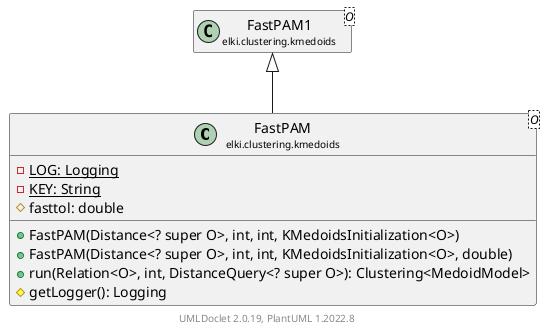@startuml
    remove .*\.(Instance|Par|Parameterizer|Factory)$
    set namespaceSeparator none
    hide empty fields
    hide empty methods

    class "<size:14>FastPAM\n<size:10>elki.clustering.kmedoids" as elki.clustering.kmedoids.FastPAM<O> [[FastPAM.html]] {
        {static} -LOG: Logging
        {static} -KEY: String
        #fasttol: double
        +FastPAM(Distance<? super O>, int, int, KMedoidsInitialization<O>)
        +FastPAM(Distance<? super O>, int, int, KMedoidsInitialization<O>, double)
        +run(Relation<O>, int, DistanceQuery<? super O>): Clustering<MedoidModel>
        #getLogger(): Logging
    }

    class "<size:14>FastPAM1\n<size:10>elki.clustering.kmedoids" as elki.clustering.kmedoids.FastPAM1<O> [[FastPAM1.html]]
    class "<size:14>FastPAM.Instance\n<size:10>elki.clustering.kmedoids" as elki.clustering.kmedoids.FastPAM.Instance [[FastPAM.Instance.html]]
    class "<size:14>FastPAM.Par\n<size:10>elki.clustering.kmedoids" as elki.clustering.kmedoids.FastPAM.Par<V> [[FastPAM.Par.html]]

    elki.clustering.kmedoids.FastPAM1 <|-- elki.clustering.kmedoids.FastPAM
    elki.clustering.kmedoids.FastPAM +-- elki.clustering.kmedoids.FastPAM.Instance
    elki.clustering.kmedoids.FastPAM +-- elki.clustering.kmedoids.FastPAM.Par

    center footer UMLDoclet 2.0.19, PlantUML 1.2022.8
@enduml
